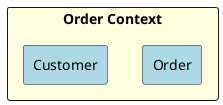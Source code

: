 @startuml order_context
rectangle "Order Context" #lightyellow {
    rectangle Order #lightblue
    rectangle Customer #lightblue
}
@enduml
